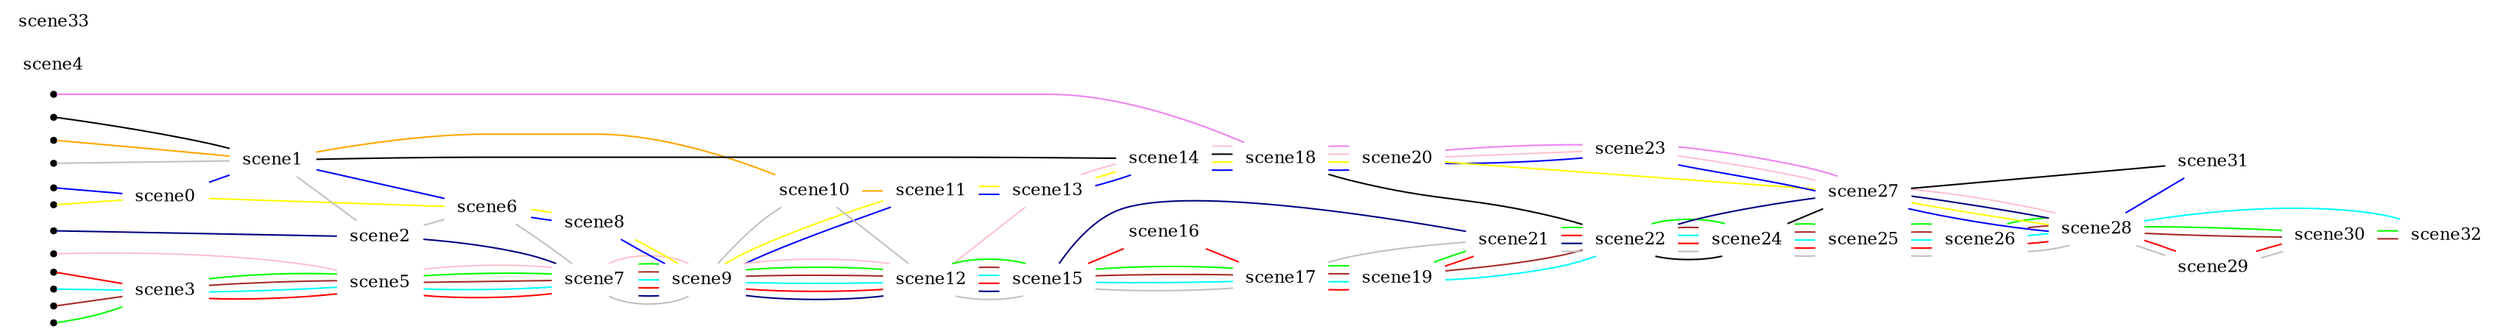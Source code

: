 digraph storyline {
    graph [bb="0,0,1402,222",
        nodesep=0.1,
        rankdir=LR,
        ranksep=0.2
    ];
    node [label="\N"];
    {
        graph [rank=same];
        node [fontsize=11,
            shape=point
        ];
        character0       [fontsize=11,
            height=0.05,
            pos="26,103",
            shape=point,
            width=0.05];
        character2       [fontsize=11,
            height=0.05,
            pos="26,92",
            shape=point,
            width=0.05];
        character16      [fontsize=11,
            height=0.05,
            pos="26,150",
            shape=point,
            width=0.05];
        character17      [fontsize=11,
            height=0.05,
            pos="26,135",
            shape=point,
            width=0.05];
        character1       [fontsize=11,
            height=0.05,
            pos="26,120",
            shape=point,
            width=0.05];
        character8       [fontsize=11,
            height=0.05,
            pos="26,76",
            shape=point,
            width=0.05];
        character4       [fontsize=11,
            height=0.05,
            pos="26,46",
            shape=point,
            width=0.05];
        character5       [fontsize=11,
            height=0.05,
            pos="26,31",
            shape=point,
            width=0.05];
        character6       [fontsize=11,
            height=0.05,
            pos="26,16",
            shape=point,
            width=0.05];
        character7       [fontsize=11,
            height=0.05,
            pos="26,1",
            shape=point,
            width=0.05];
        character3       [fontsize=11,
            height=0.05,
            pos="26,61",
            shape=point,
            width=0.05];
        character25      [fontsize=11,
            height=0.05,
            pos="26,165",
            shape=point,
            width=0.05];
    }
    {
        node [fontsize=11,
            height=0.2,
            shape=plaintext,
            width=0.5
        ];
        scene0       [fontsize=11,
            height=0.29444,
            pos="89,98",
            shape=plaintext,
            width=0.63787];
        scene1       [fontsize=11,
            height=0.29444,
            pos="149,122",
            shape=plaintext,
            width=0.63787];
        scene2       [fontsize=11,
            height=0.29444,
            pos="209,74",
            shape=plaintext,
            width=0.63787];
        scene3       [fontsize=11,
            height=0.29444,
            pos="149,39",
            shape=plaintext,
            width=0.63787];
        scene4       [fontsize=11,
            height=0.29444,
            pos="26,184",
            shape=plaintext,
            width=0.63787];
        scene5       [fontsize=11,
            height=0.29444,
            pos="209,43",
            shape=plaintext,
            width=0.63787];
        scene6       [fontsize=11,
            height=0.29444,
            pos="269,92",
            shape=plaintext,
            width=0.63787];
        scene7       [fontsize=11,
            height=0.29444,
            pos="329,46",
            shape=plaintext,
            width=0.63787];
        scene8       [fontsize=11,
            height=0.29444,
            pos="329,83",
            shape=plaintext,
            width=0.63787];
        scene9       [fontsize=11,
            height=0.29444,
            pos="389,46",
            shape=plaintext,
            width=0.63787];
        scene10      [fontsize=11,
            height=0.29444,
            pos="452,104",
            shape=plaintext,
            width=0.71426];
        scene11      [fontsize=11,
            height=0.29444,
            pos="518,104",
            shape=plaintext,
            width=0.71426];
        scene12      [fontsize=11,
            height=0.29444,
            pos="518,46",
            shape=plaintext,
            width=0.71426];
        scene13      [fontsize=11,
            height=0.29444,
            pos="584,104",
            shape=plaintext,
            width=0.71426];
        scene14      [fontsize=11,
            height=0.29444,
            pos="650,124",
            shape=plaintext,
            width=0.71426];
        scene15      [fontsize=11,
            height=0.29444,
            pos="584,46",
            shape=plaintext,
            width=0.71426];
        scene16      [fontsize=11,
            height=0.29444,
            pos="650,77",
            shape=plaintext,
            width=0.71426];
        scene17      [fontsize=11,
            height=0.29444,
            pos="716,48",
            shape=plaintext,
            width=0.71426];
        scene18      [fontsize=11,
            height=0.29444,
            pos="716,124",
            shape=plaintext,
            width=0.71426];
        scene19      [fontsize=11,
            height=0.29444,
            pos="782,48",
            shape=plaintext,
            width=0.71426];
        scene20      [fontsize=11,
            height=0.29444,
            pos="782,124",
            shape=plaintext,
            width=0.71426];
        scene21      [fontsize=11,
            height=0.29444,
            pos="848,73",
            shape=plaintext,
            width=0.71426];
        scene22      [fontsize=11,
            height=0.29444,
            pos="914,73",
            shape=plaintext,
            width=0.71426];
        scene23      [fontsize=11,
            height=0.29444,
            pos="914,132",
            shape=plaintext,
            width=0.71426];
        scene24      [fontsize=11,
            height=0.29444,
            pos="980,73",
            shape=plaintext,
            width=0.71426];
        scene25      [fontsize=11,
            height=0.29444,
            pos="1046,73",
            shape=plaintext,
            width=0.71426];
        scene26      [fontsize=11,
            height=0.29444,
            pos="1112,73",
            shape=plaintext,
            width=0.71426];
        scene27      [fontsize=11,
            height=0.29444,
            pos="1046,104",
            shape=plaintext,
            width=0.71426];
        scene28      [fontsize=11,
            height=0.29444,
            pos="1178,77",
            shape=plaintext,
            width=0.71426];
        scene29      [fontsize=11,
            height=0.29444,
            pos="1244,52",
            shape=plaintext,
            width=0.71426];
        scene30      [fontsize=11,
            height=0.29444,
            pos="1310,73",
            shape=plaintext,
            width=0.71426];
        scene31      [fontsize=11,
            height=0.29444,
            pos="1244,121",
            shape=plaintext,
            width=0.71426];
        scene32      [fontsize=11,
            height=0.29444,
            pos="1376,73",
            shape=plaintext,
            width=0.71426];
        scene33      [fontsize=11,
            height=0.29444,
            pos="26,212",
            shape=plaintext,
            width=0.71426];
    }
    {
        edge [arrowhead=none,
            color=blue
        ];
        character0;
        scene0;
        character0 -> scene0         [arrowhead=none,
            color=blue,
            pos="28.059,102.91 32.583,102.54 50.757,101.05 65.918,99.81"];
        scene1;
        scene0 -> scene1         [arrowhead=none,
            color=blue,
            pos="111.93,107.07 116.55,108.98 121.42,111 126.04,112.91"];
        scene6;
        scene1 -> scene6         [arrowhead=none,
            color=blue,
            pos="172.19,116.36 193.29,110.99 224.84,102.97 245.9,97.617"];
        scene8;
        scene6 -> scene8         [arrowhead=none,
            color=blue,
            pos="291.93,86.408 296.55,85.611 301.42,84.854 306.04,84.217"];
        scene9;
        scene8 -> scene9         [arrowhead=none,
            color=blue,
            pos="343.16,72.684 350.51,67.652 359.83,61.635 368.06,56.572"];
        scene11;
        scene9 -> scene11        [arrowhead=none,
            color=blue,
            pos="412.26,55.936 416.76,58.333 421.5,60.817 426,63 449.57,74.425 477.47,85.767 496.11,93.685"];
        scene13;
        scene11 -> scene13       [arrowhead=none,
            color=blue,
            pos="543.93,101.8 548.56,101.73 553.4,101.73 558.04,101.8"];
        scene14;
        scene13 -> scene14       [arrowhead=none,
            color=blue,
            pos="609.93,106.66 616.95,108.62 624.44,111.08 630.98,113.59"];
        scene18;
        scene14 -> scene18       [arrowhead=none,
            color=blue,
            pos="675.93,116.67 680.56,116.45 685.4,116.44 690.04,116.66"];
        scene20;
        scene18 -> scene20       [arrowhead=none,
            color=blue,
            pos="741.93,116.67 746.56,116.45 751.4,116.44 756.04,116.66"];
        scene23;
        scene20 -> scene23       [arrowhead=none,
            color=blue,
            pos="807.76,121.3 830.74,121.35 864.8,123.44 887.89,126.21"];
        scene27;
        scene23 -> scene27       [arrowhead=none,
            color=blue,
            pos="939.84,122.18 958.21,117.86 983.78,113.2 1006,108 1010.5,106.94 1015.3,105.7 1019.9,104.56"];
        scene28;
        scene27 -> scene28       [arrowhead=none,
            color=blue,
            pos="1063.1,93.693 1081.4,87.506 1111.9,81.6 1138,76 1142.6,75.01 1147.5,73.911 1152.3,73.018"];
        scene31;
        scene28 -> scene31       [arrowhead=none,
            color=blue,
            pos="1194.2,87.427 1204.4,94.441 1217.8,103.65 1227.9,110.65"];
    }
    {
        edge [arrowhead=none,
            color=yellow
        ];
        character2;
        scene0;
        character2 -> scene0         [arrowhead=none,
            color=yellow,
            pos="28.059,92.104 32.583,92.549 50.757,94.337 65.918,95.828"];
        scene6;
        scene0 -> scene6         [arrowhead=none,
            color=yellow,
            pos="112.18,97.252 146.39,96.099 211.61,93.901 245.82,92.748"];
        scene8;
        scene6 -> scene8         [arrowhead=none,
            color=yellow,
            pos="291.93,91.517 296.55,90.907 301.42,90.151 306.04,89.327"];
        scene9;
        scene8 -> scene9         [arrowhead=none,
            color=yellow,
            pos="350.94,72.537 359.25,67.46 368.51,61.42 375.7,56.352"];
        scene11;
        scene9 -> scene11        [arrowhead=none,
            color=yellow,
            pos="401.82,56.506 408.76,61.008 417.76,66.008 426,70 447.88,80.604 473.48,91.136 491.95,97.73"];
        scene13;
        scene11 -> scene13       [arrowhead=none,
            color=yellow,
            pos="543.93,106.93 548.56,107.02 553.4,107.02 558.04,106.93"];
        scene14;
        scene13 -> scene14       [arrowhead=none,
            color=yellow,
            pos="609.93,111.79 614.56,113.24 619.4,114.75 624.04,116.2"];
        scene18;
        scene14 -> scene18       [arrowhead=none,
            color=yellow,
            pos="675.93,121.8 680.56,121.73 685.4,121.73 690.04,121.8"];
        scene20;
        scene18 -> scene20       [arrowhead=none,
            color=yellow,
            pos="741.93,121.8 746.56,121.73 751.4,121.73 756.04,121.8"];
        scene27;
        scene20 -> scene27       [arrowhead=none,
            color=yellow,
            pos="808.12,122.08 858.2,118.26 969.94,109.73 1020,105.91"];
        scene28;
        scene27 -> scene28       [arrowhead=none,
            color=yellow,
            pos="1071.8,96.833 1090.1,92.805 1115.6,87.79 1138,83 1142.6,82.01 1147.5,80.911 1152.3,79.887"];
    }
    {
        edge [arrowhead=none,
            color=black
        ];
        character16;
        scene1;
        character16 -> scene1        [arrowhead=none,
            color=black,
            pos="27.847,149.89 34.403,148.99 77.698,142.9 112,134 116.59,132.81 121.45,131.34 126.06,129.84"];
        scene14;
        scene1 -> scene14        [arrowhead=none,
            color=black,
            pos="172.18,123.2 195.89,124.38 234.59,126 268,126 268,126 268,126 519,126 555.57,126 597.91,125.2 624.08,124.61"];
        scene18;
        scene14 -> scene18       [arrowhead=none,
            color=black,
            pos="675.93,126.93 680.56,127.02 685.4,127.02 690.04,126.93"];
        scene22;
        scene18 -> scene22       [arrowhead=none,
            color=black,
            pos="742,114.42 746.62,112.83 751.43,111.28 756,110 807.54,95.588 822.3,99.821 874,86 878.55,84.784 883.35,83.33 887.96,81.843"];
        scene24;
        scene22 -> scene24       [arrowhead=none,
            color=black,
            pos="927.34,62.69 938.53,59.475 954.95,59.437 966.26,62.577"];
        scene27;
        scene24 -> scene27       [arrowhead=none,
            color=black,
            pos="1002.3,83.323 1009.1,86.634 1016.7,90.301 1023.6,93.617"];
        scene31;
        scene27 -> scene31       [arrowhead=none,
            color=black,
            pos="1071.8,106.15 1109.4,109.41 1180.4,115.57 1218.1,118.84"];
    }
    {
        edge [arrowhead=none,
            color=orange
        ];
        character17;
        scene1;
        character17 -> scene1        [arrowhead=none,
            color=orange,
            pos="27.838,134.91 34.322,134.24 77.183,129.78 112,126 116.5,125.51 121.32,124.98 125.92,124.47"];
        scene10;
        scene1 -> scene10        [arrowhead=none,
            color=orange,
            pos="171.99,127.96 176.6,129.07 181.44,130.16 186,131 222.1,137.69 231.29,141 268,141 268,141 268,141 330,141 366.69,141 407,125.25 430.6,\
114.31"];
        scene11;
        scene10 -> scene11       [arrowhead=none,
            color=orange,
            pos="477.93,104 482.56,104 487.4,104 492.04,104"];
    }
    {
        edge [arrowhead=none,
            color=gray
        ];
        character1;
        scene1;
        character1 -> scene1         [arrowhead=none,
            color=gray,
            pos="28.359,120.02 37.784,120.18 93.983,121.11 125.89,121.63"];
        scene2;
        scene1 -> scene2         [arrowhead=none,
            color=gray,
            pos="162.59,111.58 172.31,103.53 185.72,92.441 195.44,84.395"];
        scene6;
        scene2 -> scene6         [arrowhead=none,
            color=gray,
            pos="231.93,80.805 236.55,82.239 241.42,83.751 246.04,85.185"];
        scene7;
        scene6 -> scene7         [arrowhead=none,
            color=gray,
            pos="283.53,81.614 286.34,79.439 289.27,77.153 292,75 299.69,68.935 308.22,62.065 315.05,56.534"];
        scene9;
        scene7 -> scene9         [arrowhead=none,
            color=gray,
            pos="336.65,35.514 347.84,28.479 370.29,28.495 381.42,35.563"];
        scene10;
        scene9 -> scene10        [arrowhead=none,
            color=gray,
            pos="397.93,56.428 404.82,65.132 415.35,77.591 426,87 428.6,89.294 431.51,91.535 434.42,93.598"];
        scene12;
        scene10 -> scene12       [arrowhead=none,
            color=gray,
            pos="464.44,93.631 475.95,83.204 493.6,67.205 505.22,56.672"];
        scene15;
        scene12 -> scene15       [arrowhead=none,
            color=gray,
            pos="531.34,35.69 542.53,32.475 558.95,32.437 570.26,35.577"];
        scene17;
        scene15 -> scene17       [arrowhead=none,
            color=gray,
            pos="609.76,40.342 632.74,38.757 666.8,39.271 689.89,41.546"];
        scene21;
        scene17 -> scene21       [arrowhead=none,
            color=gray,
            pos="741.97,57.106 746.59,58.566 751.41,59.942 756,61 778.05,66.08 803.64,69.217 822.05,71.003"];
        scene22;
        scene21 -> scene22       [arrowhead=none,
            color=gray,
            pos="873.93,65.665 878.56,65.446 883.4,65.445 888.04,65.663"];
        scene24;
        scene22 -> scene24       [arrowhead=none,
            color=gray,
            pos="939.93,65.665 944.56,65.446 949.4,65.445 954.04,65.663"];
        scene25;
        scene24 -> scene25       [arrowhead=none,
            color=gray,
            pos="1005.9,62.731 1010.6,62.424 1015.4,62.423 1020,62.729"];
        scene26;
        scene25 -> scene26       [arrowhead=none,
            color=gray,
            pos="1071.9,62.731 1076.6,62.424 1081.4,62.423 1086,62.729"];
        scene28;
        scene26 -> scene28       [arrowhead=none,
            color=gray,
            pos="1137.9,64.289 1145.5,64.26 1153.6,65.087 1160.5,66.656"];
        scene29;
        scene28 -> scene29       [arrowhead=none,
            color=gray,
            pos="1200,66.688 1205.8,64.274 1212.2,61.753 1218.2,59.485"];
        scene30;
        scene29 -> scene30       [arrowhead=none,
            color=gray,
            pos="1269.9,57.979 1274.6,59.433 1279.4,61.021 1284,62.608"];
    }
    {
        edge [arrowhead=none,
            color=navy
        ];
        character8;
        scene2;
        character8 -> scene2         [arrowhead=none,
            color=navy,
            pos="27.807,75.991 37.906,75.879 140.18,74.749 186,74.243"];
        scene7;
        scene2 -> scene7         [arrowhead=none,
            color=navy,
            pos="232.27,72.394 248.97,70.795 272.24,67.721 292,62 296.99,60.555 302.19,58.557 307.04,56.463"];
        scene9;
        scene7 -> scene9         [arrowhead=none,
            color=navy,
            pos="351.93,35.783 356.55,35.407 361.42,35.406 366.04,35.78"];
        scene12;
        scene9 -> scene12        [arrowhead=none,
            color=navy,
            pos="412.12,36.052 434.58,32.44 469.27,32.32 492.53,35.693"];
        scene15;
        scene12 -> scene15       [arrowhead=none,
            color=navy,
            pos="543.93,38.665 548.56,38.446 553.4,38.445 558.04,38.663"];
        scene21;
        scene15 -> scene21       [arrowhead=none,
            color=navy,
            pos="590.58,56.302 597.02,67.006 608.73,83.131 624,90 658.79,105.65 771.56,87.26 822.1,77.865"];
        scene22;
        scene21 -> scene22       [arrowhead=none,
            color=navy,
            pos="873.93,70.8 878.56,70.734 883.4,70.733 888.04,70.799"];
        scene27;
        scene22 -> scene27       [arrowhead=none,
            color=navy,
            pos="940.03,81.863 944.65,83.348 949.45,84.796 954,86 976.11,91.846 1001.7,96.745 1020.1,99.949"];
        scene28;
        scene27 -> scene28       [arrowhead=none,
            color=navy,
            pos="1071.8,102.64 1090.1,99.805 1115.6,94.79 1138,90 1142.6,89.01 1147.5,87.911 1152.3,86.756"];
    }
    {
        edge [arrowhead=none,
            color=red
        ];
        character4;
        scene3;
        character4 -> scene3         [arrowhead=none,
            color=red,
            pos="28.359,45.921 37.784,45.376 93.983,42.125 125.89,40.279"];
        scene5;
        scene3 -> scene5         [arrowhead=none,
            color=red,
            pos="171.93,33.214 176.55,33.264 181.42,33.6 186.04,34.186"];
        scene7;
        scene5 -> scene7         [arrowhead=none,
            color=red,
            pos="232.19,35.146 253.29,32.902 284.84,33.709 305.9,37.034"];
        scene9;
        scene7 -> scene9         [arrowhead=none,
            color=red,
            pos="351.93,40.891 356.55,40.703 361.42,40.703 366.04,40.89"];
        scene12;
        scene9 -> scene12        [arrowhead=none,
            color=red,
            pos="412.12,40.148 434.44,38.037 468.83,37.954 492.09,39.9"];
        scene15;
        scene12 -> scene15       [arrowhead=none,
            color=red,
            pos="543.93,43.8 548.56,43.734 553.4,43.733 558.04,43.799"];
        scene16;
        scene15 -> scene16       [arrowhead=none,
            color=red,
            pos="606.31,56.323 613.15,59.634 620.72,63.301 627.56,66.617"];
        scene17;
        scene16 -> scene17       [arrowhead=none,
            color=red,
            pos="673.74,66.694 679.64,64.024 685.99,61.147 691.9,58.468"];
        scene19;
        scene17 -> scene19       [arrowhead=none,
            color=red,
            pos="741.93,40.665 746.56,40.446 751.4,40.445 756.04,40.663"];
        scene21;
        scene19 -> scene21       [arrowhead=none,
            color=red,
            pos="807.93,55.537 813.82,57.756 820.06,60.214 825.77,62.575"];
        scene22;
        scene21 -> scene22       [arrowhead=none,
            color=red,
            pos="873.93,75.934 878.56,76.022 883.4,76.022 888.04,75.935"];
        scene24;
        scene22 -> scene24       [arrowhead=none,
            color=red,
            pos="939.93,70.8 944.56,70.734 949.4,70.733 954.04,70.799"];
        scene25;
        scene24 -> scene25       [arrowhead=none,
            color=red,
            pos="1005.9,67.866 1010.6,67.712 1015.4,67.711 1020,67.864"];
        scene26;
        scene25 -> scene26       [arrowhead=none,
            color=red,
            pos="1071.9,67.866 1076.6,67.712 1081.4,67.711 1086,67.864"];
        scene28;
        scene26 -> scene28       [arrowhead=none,
            color=red,
            pos="1137.9,69.424 1142.6,69.559 1147.4,69.862 1152,70.304"];
        scene29;
        scene28 -> scene29       [arrowhead=none,
            color=red,
            pos="1203.9,70.197 1210.4,67.797 1217.2,65.068 1223.4,62.451"];
        scene30;
        scene29 -> scene30       [arrowhead=none,
            color=red,
            pos="1267.7,62.349 1273.1,64.228 1278.8,66.111 1284.2,67.78"];
    }
    {
        edge [arrowhead=none,
            color=cyan
        ];
        character5;
        scene3;
        character5 -> scene3         [arrowhead=none,
            color=cyan,
            pos="28.359,31.09 37.784,31.713 93.983,35.429 125.89,37.538"];
        scene5;
        scene3 -> scene5         [arrowhead=none,
            color=cyan,
            pos="171.93,38.323 176.55,38.561 181.42,38.897 186.04,39.296"];
        scene7;
        scene5 -> scene7         [arrowhead=none,
            color=cyan,
            pos="232.19,39.355 253.29,38.501 284.84,39.306 305.9,41.236"];
        scene9;
        scene7 -> scene9         [arrowhead=none,
            color=cyan,
            pos="351.93,46 356.55,46 361.42,46 366.04,46"];
        scene12;
        scene9 -> scene12        [arrowhead=none,
            color=cyan,
            pos="412.12,44.244 434.44,43.611 468.83,43.586 492.09,44.17"];
        scene15;
        scene12 -> scene15       [arrowhead=none,
            color=cyan,
            pos="543.93,48.934 548.56,49.022 553.4,49.022 558.04,48.935"];
        scene17;
        scene15 -> scene17       [arrowhead=none,
            color=cyan,
            pos="609.76,44.569 632.74,44.341 666.8,44.862 689.89,45.793"];
        scene19;
        scene17 -> scene19       [arrowhead=none,
            color=cyan,
            pos="741.93,45.8 746.56,45.734 751.4,45.733 756.04,45.799"];
        scene22;
        scene19 -> scene22       [arrowhead=none,
            color=cyan,
            pos="807.98,47.016 826.42,47.979 852.01,50.794 874,56 880.86,57.624 888.18,60.057 894.61,62.608"];
        scene24;
        scene22 -> scene24       [arrowhead=none,
            color=cyan,
            pos="939.93,75.934 944.56,76.022 949.4,76.022 954.04,75.935"];
        scene25;
        scene24 -> scene25       [arrowhead=none,
            color=cyan,
            pos="1005.9,73 1010.6,73 1015.4,73 1020,73"];
        scene26;
        scene25 -> scene26       [arrowhead=none,
            color=cyan,
            pos="1071.9,73 1076.6,73 1081.4,73 1086,73"];
        scene28;
        scene26 -> scene28       [arrowhead=none,
            color=cyan,
            pos="1137.9,74.558 1142.6,74.848 1147.4,75.15 1152,75.44"];
        scene32;
        scene28 -> scene32       [arrowhead=none,
            color=cyan,
            pos="1203.9,81.746 1235,86.912 1289.8,93.5 1336,86 1340.6,85.245 1345.5,84.016 1350.1,82.606"];
    }
    {
        edge [arrowhead=none,
            color=brown
        ];
        character6;
        scene3;
        character6 -> scene3         [arrowhead=none,
            color=brown,
            pos="28.359,16.258 37.784,18.05 93.983,28.732 125.89,34.798"];
        scene5;
        scene3 -> scene5         [arrowhead=none,
            color=brown,
            pos="171.93,43.431 176.55,43.857 181.42,44.194 186.04,44.406"];
        scene7;
        scene5 -> scene7         [arrowhead=none,
            color=brown,
            pos="232.19,43.564 253.29,44.101 284.84,44.903 305.9,45.438"];
        scene9;
        scene7 -> scene9         [arrowhead=none,
            color=brown,
            pos="351.93,51.109 356.55,51.297 361.42,51.297 366.04,51.11"];
        scene12;
        scene9 -> scene12        [arrowhead=none,
            color=brown,
            pos="412.12,48.341 434.44,49.185 468.83,49.218 492.09,48.44"];
        scene15;
        scene12 -> scene15       [arrowhead=none,
            color=brown,
            pos="543.93,54.068 548.56,54.31 553.4,54.311 558.04,54.07"];
        scene17;
        scene15 -> scene17       [arrowhead=none,
            color=brown,
            pos="609.76,48.796 632.74,49.925 666.8,50.453 689.89,50.041"];
        scene19;
        scene17 -> scene19       [arrowhead=none,
            color=brown,
            pos="741.93,50.934 746.56,51.022 751.4,51.022 756.04,50.935"];
        scene22;
        scene19 -> scene22       [arrowhead=none,
            color=brown,
            pos="807.98,52.821 826.42,54.979 852.01,57.794 874,63 878.62,64.094 883.45,65.554 888.08,67.051"];
        scene24;
        scene22 -> scene24       [arrowhead=none,
            color=brown,
            pos="939.93,81.068 944.56,81.31 949.4,81.311 954.04,81.07"];
        scene25;
        scene24 -> scene25       [arrowhead=none,
            color=brown,
            pos="1005.9,78.134 1010.6,78.288 1015.4,78.289 1020,78.136"];
        scene26;
        scene25 -> scene26       [arrowhead=none,
            color=brown,
            pos="1071.9,78.134 1076.6,78.288 1081.4,78.289 1086,78.136"];
        scene28;
        scene26 -> scene28       [arrowhead=none,
            color=brown,
            pos="1137.9,79.692 1142.6,80.136 1147.4,80.439 1152,80.575"];
        scene30;
        scene28 -> scene30       [arrowhead=none,
            color=brown,
            pos="1203.8,74.427 1226.7,73.138 1260.8,72.087 1283.9,71.952"];
        scene32;
        scene30 -> scene32       [arrowhead=none,
            color=brown,
            pos="1335.9,70.8 1340.6,70.734 1345.4,70.733 1350,70.799"];
    }
    {
        edge [arrowhead=none,
            color=green
        ];
        character7;
        scene3;
        character7 -> scene3         [arrowhead=none,
            color=green,
            pos="27.853,1.1648 34.455,2.4513 78.035,11.148 112,23 116.65,24.622 121.53,26.598 126.15,28.599"];
        scene5;
        scene3 -> scene5         [arrowhead=none,
            color=green,
            pos="171.93,48.54 176.55,49.154 181.42,49.491 186.04,49.516"];
        scene7;
        scene5 -> scene7         [arrowhead=none,
            color=green,
            pos="232.19,47.773 253.29,49.7 284.84,50.5 305.9,49.641"];
        scene9;
        scene7 -> scene9         [arrowhead=none,
            color=green,
            pos="351.93,56.217 356.55,56.593 361.42,56.594 366.04,56.22"];
        scene12;
        scene9 -> scene12        [arrowhead=none,
            color=green,
            pos="412.12,52.437 434.44,54.76 468.83,54.851 492.09,52.71"];
        scene15;
        scene12 -> scene15       [arrowhead=none,
            color=green,
            pos="529.57,56.333 541.36,60.529 560.32,60.556 572.2,56.414"];
        scene17;
        scene15 -> scene17       [arrowhead=none,
            color=green,
            pos="609.76,53.023 632.74,55.509 666.8,56.044 689.89,54.289"];
        scene19;
        scene17 -> scene19       [arrowhead=none,
            color=green,
            pos="741.93,56.068 746.56,56.31 751.4,56.311 756.04,56.07"];
        scene21;
        scene19 -> scene21       [arrowhead=none,
            color=green,
            pos="802.55,58.425 808.73,61.058 815.63,63.805 822.13,66.218"];
        scene22;
        scene21 -> scene22       [arrowhead=none,
            color=green,
            pos="873.93,81.068 878.56,81.31 883.4,81.311 888.04,81.07"];
        scene24;
        scene22 -> scene24       [arrowhead=none,
            color=green,
            pos="925.57,83.333 937.36,87.529 956.32,87.556 968.2,83.414"];
        scene25;
        scene24 -> scene25       [arrowhead=none,
            color=green,
            pos="1005.9,83.269 1010.6,83.576 1015.4,83.577 1020,83.271"];
        scene26;
        scene25 -> scene26       [arrowhead=none,
            color=green,
            pos="1071.9,83.269 1076.6,83.576 1081.4,83.577 1086,83.271"];
        scene28;
        scene26 -> scene28       [arrowhead=none,
            color=green,
            pos="1129.5,83.345 1136.3,84.9 1144.3,85.726 1151.9,85.711"];
        scene30;
        scene28 -> scene30       [arrowhead=none,
            color=green,
            pos="1203.8,78.654 1226.7,78.722 1260.8,77.678 1283.9,76.2"];
        scene32;
        scene30 -> scene32       [arrowhead=none,
            color=green,
            pos="1335.9,75.934 1340.6,76.022 1345.4,76.022 1350,75.935"];
    }
    {
        edge [arrowhead=none,
            color=pink
        ];
        character3;
        scene5;
        character3 -> scene5         [arrowhead=none,
            color=pink,
            pos="27.927,61.007 37.081,61.067 112.18,61.254 172,52 176.58,51.291 181.44,50.269 186.05,49.166"];
        scene7;
        scene5 -> scene7         [arrowhead=none,
            color=pink,
            pos="232.19,51.982 253.29,55.299 284.84,56.097 305.9,53.843"];
        scene9;
        scene7 -> scene9         [arrowhead=none,
            color=pink,
            pos="336.65,56.486 347.84,63.521 370.29,63.505 381.42,56.437"];
        scene12;
        scene9 -> scene12        [arrowhead=none,
            color=pink,
            pos="410.97,56.333 434.5,60.554 472.45,60.556 496,56.338"];
        scene13;
        scene12 -> scene13       [arrowhead=none,
            color=pink,
            pos="530.44,56.369 541.95,66.796 559.6,82.795 571.22,93.328"];
        scene14;
        scene13 -> scene14       [arrowhead=none,
            color=pink,
            pos="602.83,114.33 609.34,116.85 616.83,119.31 623.85,121.28"];
        scene18;
        scene14 -> scene18       [arrowhead=none,
            color=pink,
            pos="675.93,132.07 680.56,132.31 685.4,132.31 690.04,132.07"];
        scene20;
        scene18 -> scene20       [arrowhead=none,
            color=pink,
            pos="741.93,126.93 746.56,127.02 751.4,127.02 756.04,126.93"];
        scene23;
        scene20 -> scene23       [arrowhead=none,
            color=pink,
            pos="807.76,125.52 830.74,126.94 864.8,129.03 887.89,130.45"];
        scene27;
        scene23 -> scene27       [arrowhead=none,
            color=pink,
            pos="939.84,127.98 958.21,124.86 983.78,120.2 1006,115 1010.5,113.94 1015.3,112.7 1019.9,111.44"];
        scene28;
        scene27 -> scene28       [arrowhead=none,
            color=pink,
            pos="1071.8,108.44 1090.1,106.8 1115.6,101.79 1138,97 1148.7,94.7 1161.1,91.811 1168.9,87.35"];
    }
    {
        edge [arrowhead=none,
            color=violet
        ];
        character25;
        scene18;
        character25 -> scene18       [arrowhead=none,
            color=violet,
            pos="27.969,165 36.387,165 98.003,165 148,165 148,165 148,165 585,165 625.7,165 670.4,146.49 695.34,134.35"];
        scene20;
        scene18 -> scene20       [arrowhead=none,
            color=violet,
            pos="741.93,132.07 746.56,132.31 751.4,132.31 756.04,132.07"];
        scene23;
        scene20 -> scene23       [arrowhead=none,
            color=violet,
            pos="807.76,129.75 830.74,132.52 864.8,134.62 887.89,134.7"];
        scene27;
        scene23 -> scene27       [arrowhead=none,
            color=violet,
            pos="939.84,133.79 958.21,131.86 983.78,127.2 1006,122 1014.5,120.01 1023.9,117.37 1031.4,114.38"];
    }
}